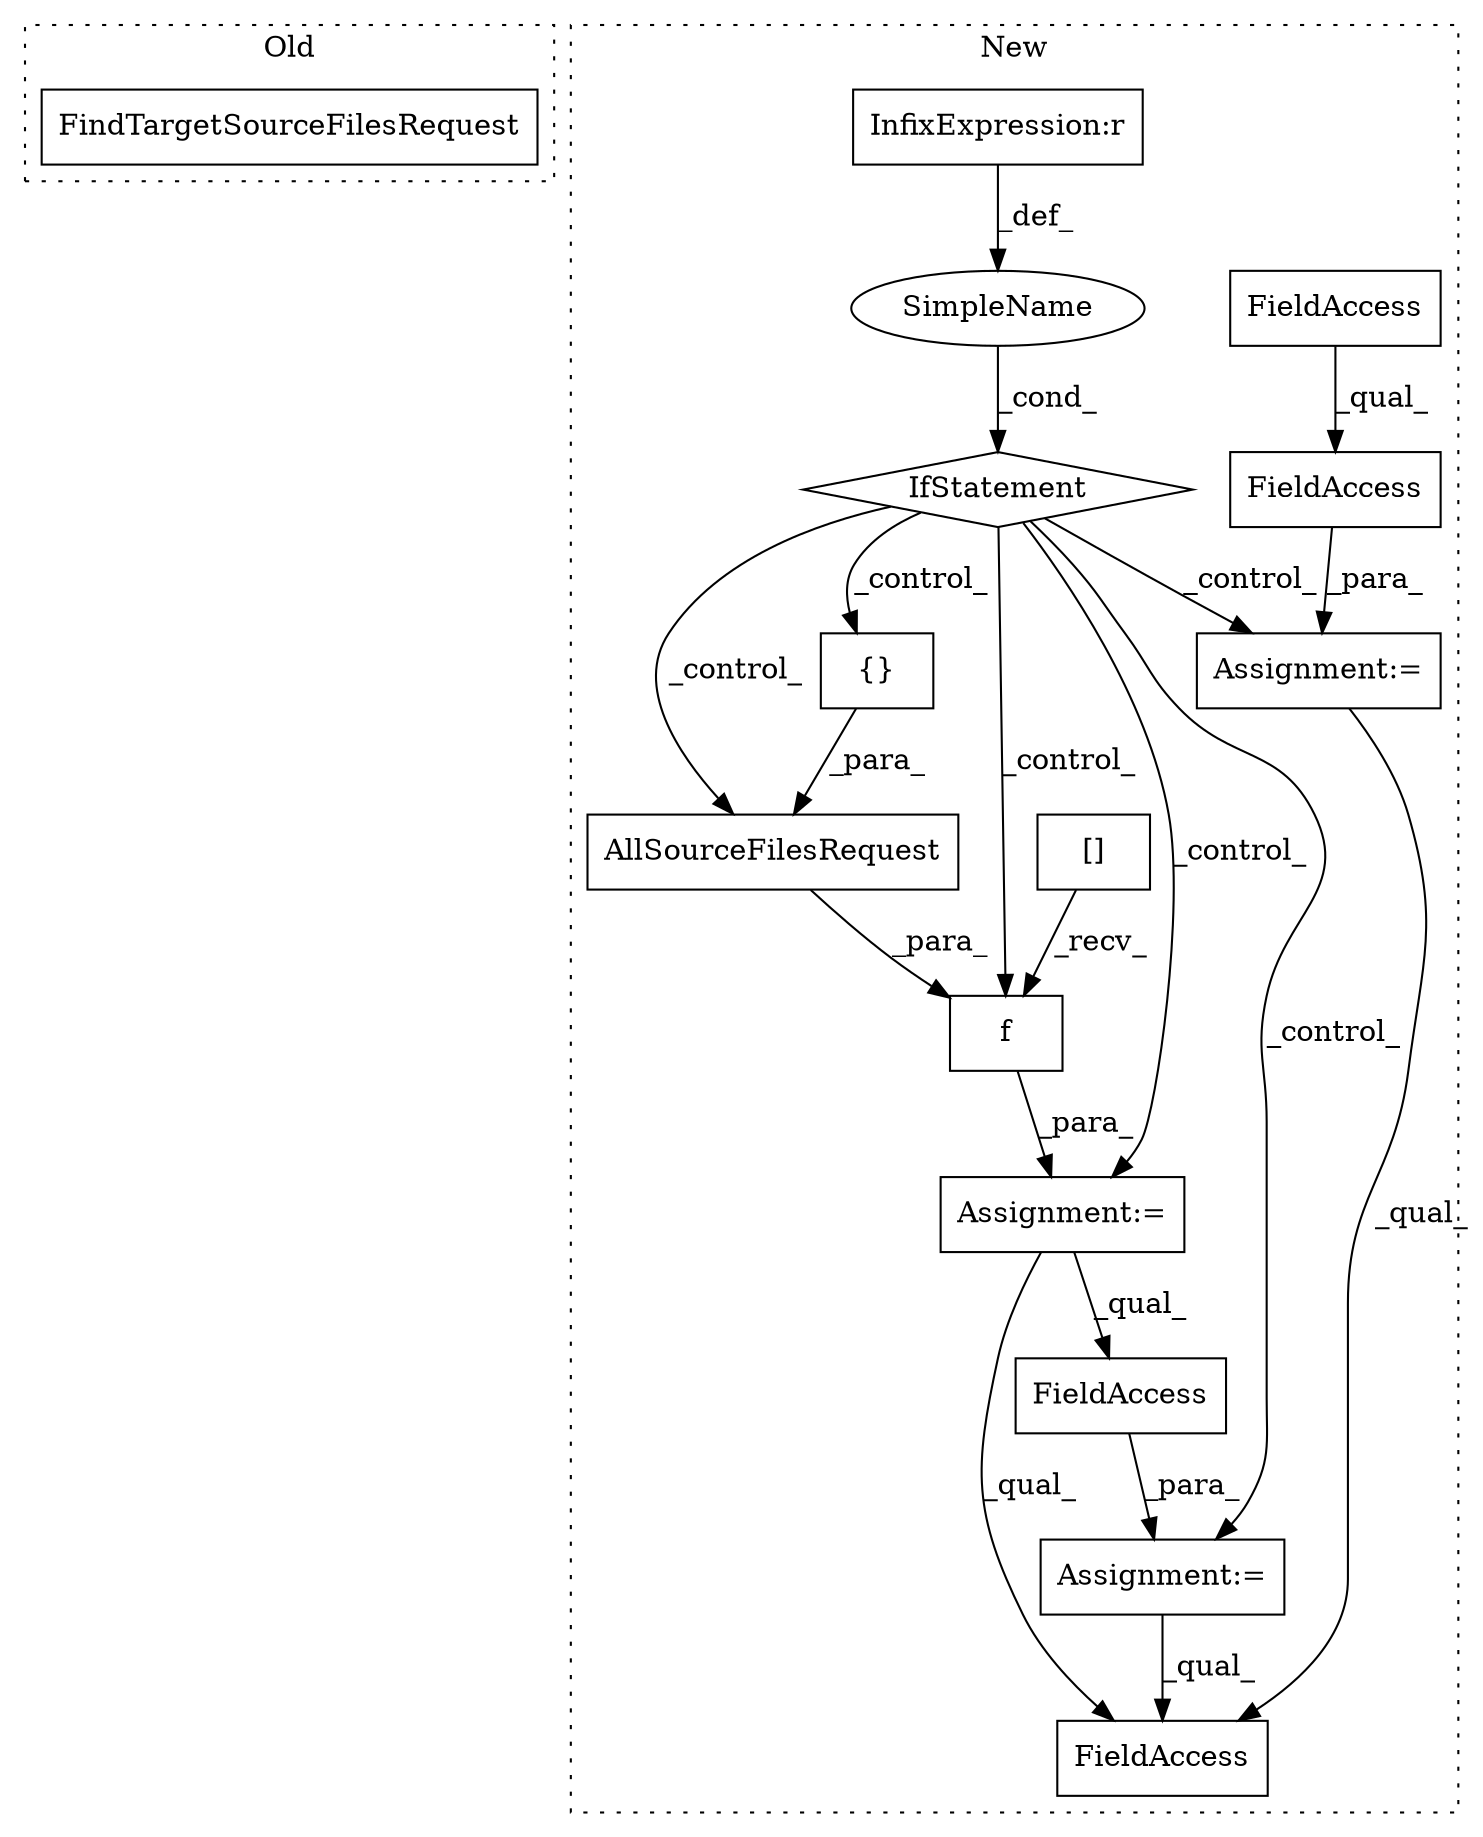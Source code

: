 digraph G {
subgraph cluster0 {
1 [label="FindTargetSourceFilesRequest" a="32" s="2963,3011" l="29,1" shape="box"];
label = "Old";
style="dotted";
}
subgraph cluster1 {
2 [label="{}" a="4" s="3060,3068" l="1,1" shape="box"];
3 [label="f" a="32" s="3027,3070" l="2,1" shape="box"];
4 [label="[]" a="2" s="3010,3025" l="4,1" shape="box"];
5 [label="AllSourceFilesRequest" a="32" s="3029,3069" l="22,1" shape="box"];
6 [label="Assignment:=" a="7" s="3104" l="1" shape="box"];
7 [label="InfixExpression:r" a="27" s="2975" l="4" shape="box"];
8 [label="FieldAccess" a="22" s="3392" l="42" shape="box"];
9 [label="FieldAccess" a="22" s="3105" l="25" shape="box"];
10 [label="IfStatement" a="25" s="2934,2983" l="4,2" shape="diamond"];
11 [label="SimpleName" a="42" s="" l="" shape="ellipse"];
12 [label="Assignment:=" a="7" s="3177" l="1" shape="box"];
13 [label="FieldAccess" a="22" s="3178" l="37" shape="box"];
14 [label="FieldAccess" a="22" s="3178" l="14" shape="box"];
15 [label="Assignment:=" a="7" s="3009" l="1" shape="box"];
label = "New";
style="dotted";
}
2 -> 5 [label="_para_"];
3 -> 15 [label="_para_"];
4 -> 3 [label="_recv_"];
5 -> 3 [label="_para_"];
6 -> 8 [label="_qual_"];
7 -> 11 [label="_def_"];
9 -> 6 [label="_para_"];
10 -> 5 [label="_control_"];
10 -> 6 [label="_control_"];
10 -> 3 [label="_control_"];
10 -> 12 [label="_control_"];
10 -> 2 [label="_control_"];
10 -> 15 [label="_control_"];
11 -> 10 [label="_cond_"];
12 -> 8 [label="_qual_"];
13 -> 12 [label="_para_"];
14 -> 13 [label="_qual_"];
15 -> 9 [label="_qual_"];
15 -> 8 [label="_qual_"];
}